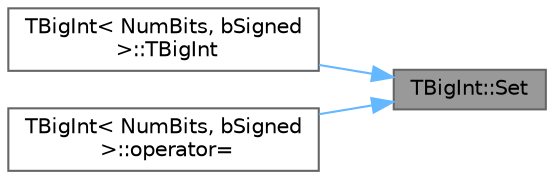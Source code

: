 digraph "TBigInt::Set"
{
 // INTERACTIVE_SVG=YES
 // LATEX_PDF_SIZE
  bgcolor="transparent";
  edge [fontname=Helvetica,fontsize=10,labelfontname=Helvetica,labelfontsize=10];
  node [fontname=Helvetica,fontsize=10,shape=box,height=0.2,width=0.4];
  rankdir="RL";
  Node1 [id="Node000001",label="TBigInt::Set",height=0.2,width=0.4,color="gray40", fillcolor="grey60", style="filled", fontcolor="black",tooltip="Initializes this big int with a 64 bit integer value."];
  Node1 -> Node2 [id="edge1_Node000001_Node000002",dir="back",color="steelblue1",style="solid",tooltip=" "];
  Node2 [id="Node000002",label="TBigInt\< NumBits, bSigned\l \>::TBigInt",height=0.2,width=0.4,color="grey40", fillcolor="white", style="filled",URL="$d1/db0/classTBigInt.html#ad92b9e77cc3658db99dfa20121e176ae",tooltip=" "];
  Node1 -> Node3 [id="edge2_Node000001_Node000003",dir="back",color="steelblue1",style="solid",tooltip=" "];
  Node3 [id="Node000003",label="TBigInt\< NumBits, bSigned\l \>::operator=",height=0.2,width=0.4,color="grey40", fillcolor="white", style="filled",URL="$d1/db0/classTBigInt.html#a65f332eb842df29b30b4dc6713180278",tooltip=" "];
}
